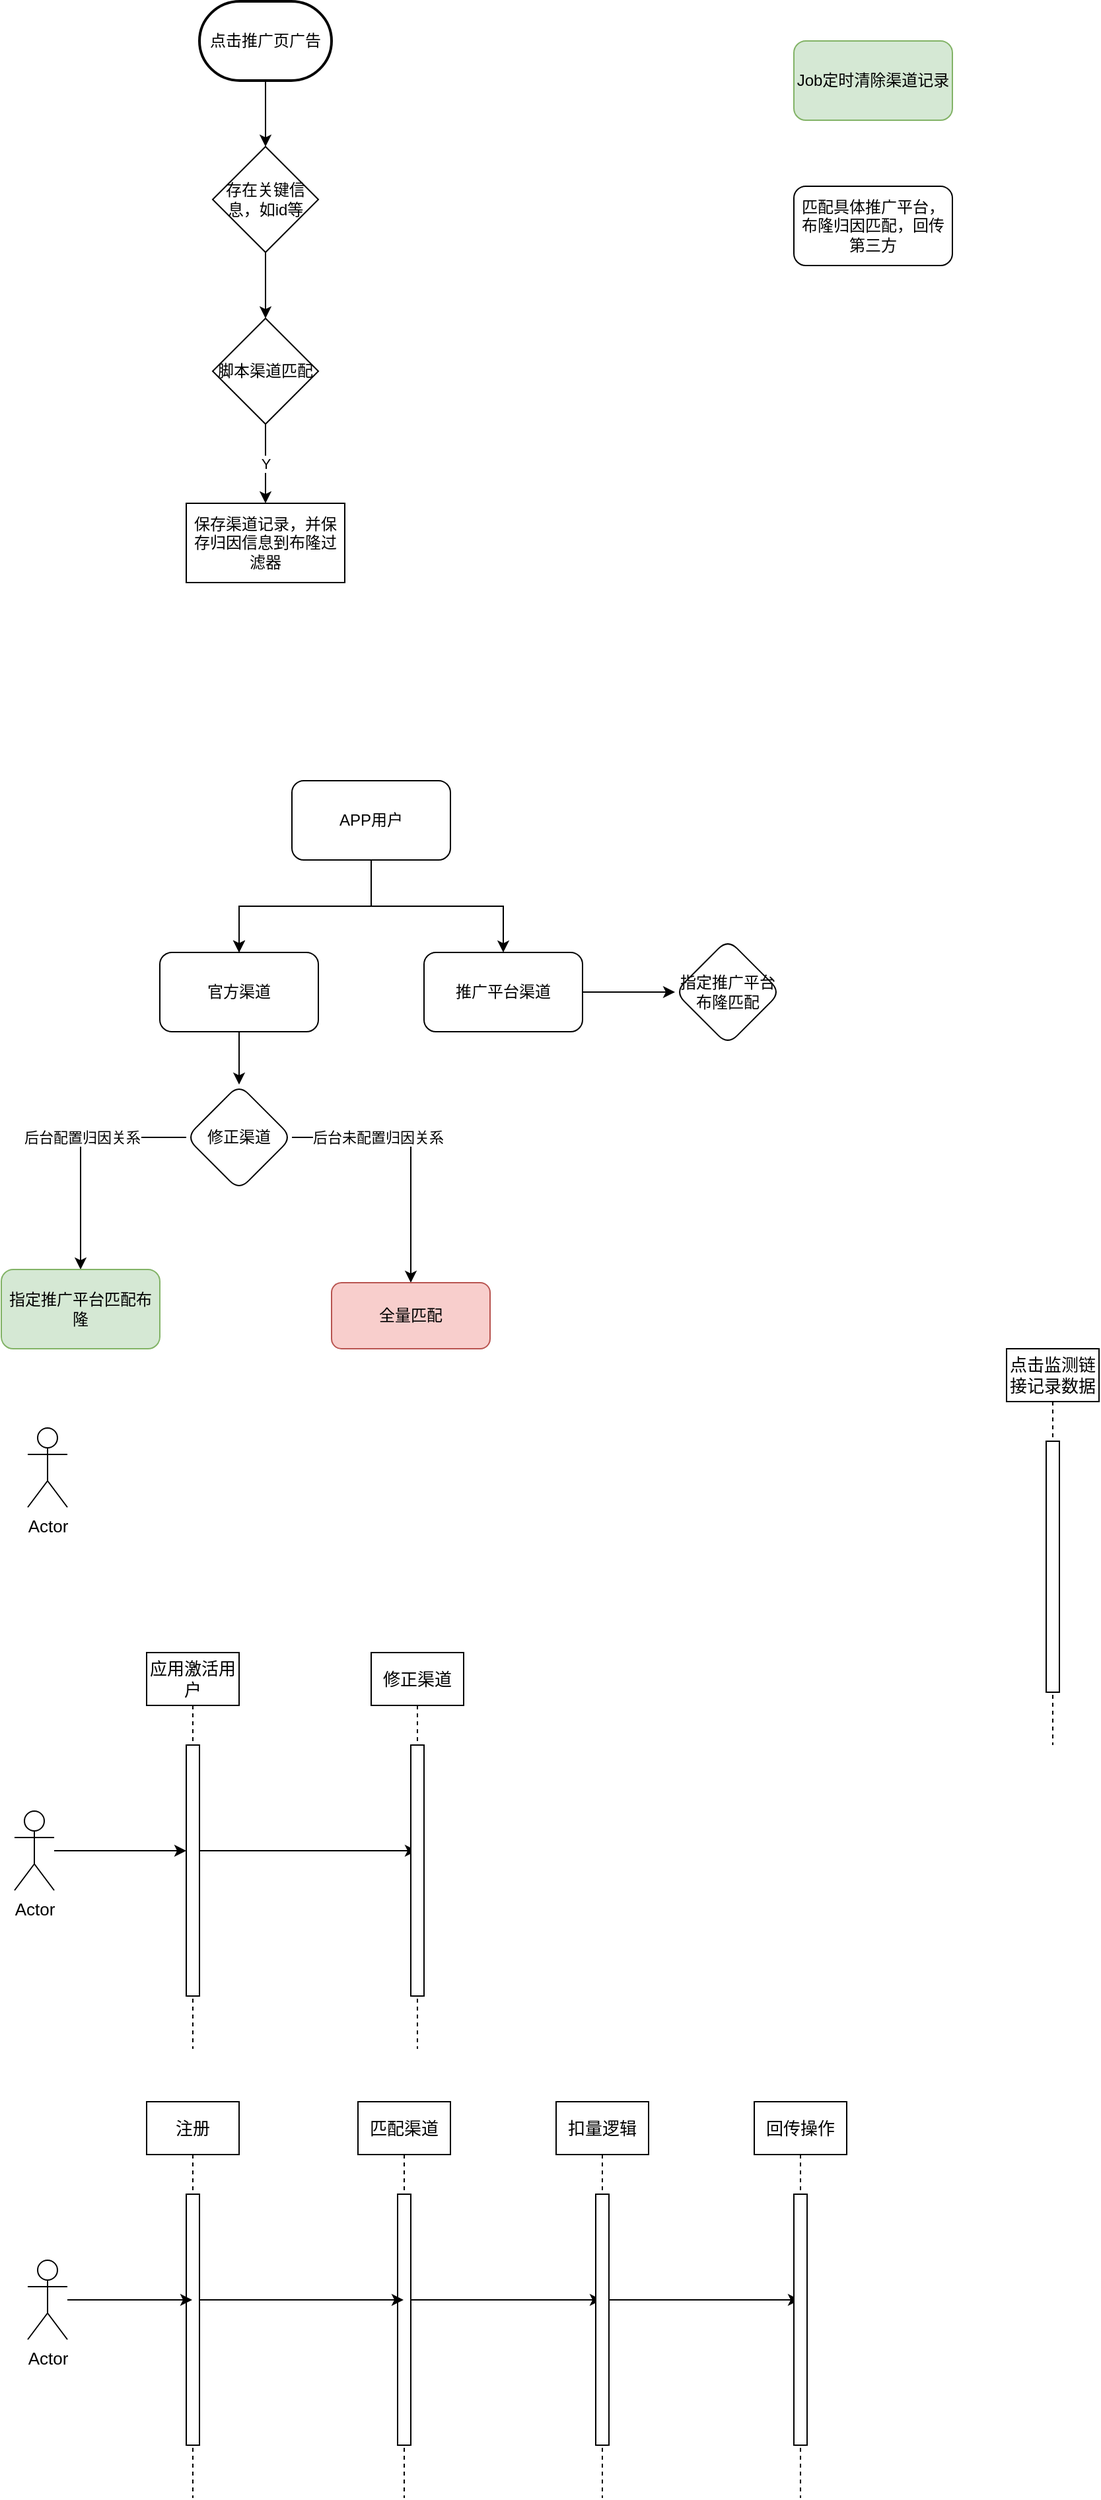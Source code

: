 <mxfile version="21.2.3" type="github">
  <diagram id="C5RBs43oDa-KdzZeNtuy" name="Page-1">
    <mxGraphModel dx="1674" dy="764" grid="1" gridSize="10" guides="1" tooltips="1" connect="1" arrows="1" fold="1" page="1" pageScale="1" pageWidth="827" pageHeight="1169" math="0" shadow="0">
      <root>
        <mxCell id="WIyWlLk6GJQsqaUBKTNV-0" />
        <mxCell id="WIyWlLk6GJQsqaUBKTNV-1" parent="WIyWlLk6GJQsqaUBKTNV-0" />
        <mxCell id="bMcUbnMxHkguOas_Q9mU-5" value="Actor" style="shape=umlActor;verticalLabelPosition=bottom;verticalAlign=top;html=1;fontSize=13;" parent="WIyWlLk6GJQsqaUBKTNV-1" vertex="1">
          <mxGeometry x="60" y="1090" width="30" height="60" as="geometry" />
        </mxCell>
        <mxCell id="bMcUbnMxHkguOas_Q9mU-8" value="点击监测链接记录数据" style="shape=umlLifeline;perimeter=lifelinePerimeter;whiteSpace=wrap;html=1;container=0;dropTarget=0;collapsible=0;recursiveResize=0;outlineConnect=0;portConstraint=eastwest;newEdgeStyle={&quot;edgeStyle&quot;:&quot;elbowEdgeStyle&quot;,&quot;elbow&quot;:&quot;vertical&quot;,&quot;curved&quot;:0,&quot;rounded&quot;:0};fontSize=13;" parent="WIyWlLk6GJQsqaUBKTNV-1" vertex="1">
          <mxGeometry x="801" y="1030" width="70" height="300" as="geometry" />
        </mxCell>
        <mxCell id="bMcUbnMxHkguOas_Q9mU-10" value="" style="html=1;points=[];perimeter=orthogonalPerimeter;outlineConnect=0;targetShapes=umlLifeline;portConstraint=eastwest;newEdgeStyle={&quot;edgeStyle&quot;:&quot;elbowEdgeStyle&quot;,&quot;elbow&quot;:&quot;vertical&quot;,&quot;curved&quot;:0,&quot;rounded&quot;:0};fontSize=13;" parent="bMcUbnMxHkguOas_Q9mU-8" vertex="1">
          <mxGeometry x="30" y="70" width="10" height="190" as="geometry" />
        </mxCell>
        <mxCell id="bMcUbnMxHkguOas_Q9mU-43" value="" style="edgeStyle=orthogonalEdgeStyle;rounded=0;orthogonalLoop=1;jettySize=auto;html=1;fontSize=13;" parent="WIyWlLk6GJQsqaUBKTNV-1" source="bMcUbnMxHkguOas_Q9mU-15" target="bMcUbnMxHkguOas_Q9mU-17" edge="1">
          <mxGeometry relative="1" as="geometry">
            <Array as="points">
              <mxPoint x="150" y="1410" />
              <mxPoint x="150" y="1410" />
            </Array>
          </mxGeometry>
        </mxCell>
        <mxCell id="bMcUbnMxHkguOas_Q9mU-15" value="Actor" style="shape=umlActor;verticalLabelPosition=bottom;verticalAlign=top;html=1;fontSize=13;" parent="WIyWlLk6GJQsqaUBKTNV-1" vertex="1">
          <mxGeometry x="50" y="1380" width="30" height="60" as="geometry" />
        </mxCell>
        <mxCell id="bMcUbnMxHkguOas_Q9mU-22" style="edgeStyle=elbowEdgeStyle;rounded=0;orthogonalLoop=1;jettySize=auto;html=1;elbow=vertical;curved=0;fontSize=13;" parent="WIyWlLk6GJQsqaUBKTNV-1" source="bMcUbnMxHkguOas_Q9mU-16" target="bMcUbnMxHkguOas_Q9mU-18" edge="1">
          <mxGeometry relative="1" as="geometry" />
        </mxCell>
        <mxCell id="bMcUbnMxHkguOas_Q9mU-16" value="应用激活用户" style="shape=umlLifeline;perimeter=lifelinePerimeter;whiteSpace=wrap;html=1;container=0;dropTarget=0;collapsible=0;recursiveResize=0;outlineConnect=0;portConstraint=eastwest;newEdgeStyle={&quot;edgeStyle&quot;:&quot;elbowEdgeStyle&quot;,&quot;elbow&quot;:&quot;vertical&quot;,&quot;curved&quot;:0,&quot;rounded&quot;:0};fontSize=13;" parent="WIyWlLk6GJQsqaUBKTNV-1" vertex="1">
          <mxGeometry x="150" y="1260" width="70" height="300" as="geometry" />
        </mxCell>
        <mxCell id="bMcUbnMxHkguOas_Q9mU-17" value="" style="html=1;points=[];perimeter=orthogonalPerimeter;outlineConnect=0;targetShapes=umlLifeline;portConstraint=eastwest;newEdgeStyle={&quot;edgeStyle&quot;:&quot;elbowEdgeStyle&quot;,&quot;elbow&quot;:&quot;vertical&quot;,&quot;curved&quot;:0,&quot;rounded&quot;:0};fontSize=13;" parent="bMcUbnMxHkguOas_Q9mU-16" vertex="1">
          <mxGeometry x="30" y="70" width="10" height="190" as="geometry" />
        </mxCell>
        <mxCell id="bMcUbnMxHkguOas_Q9mU-18" value="修正渠道" style="shape=umlLifeline;perimeter=lifelinePerimeter;whiteSpace=wrap;html=1;container=0;dropTarget=0;collapsible=0;recursiveResize=0;outlineConnect=0;portConstraint=eastwest;newEdgeStyle={&quot;edgeStyle&quot;:&quot;elbowEdgeStyle&quot;,&quot;elbow&quot;:&quot;vertical&quot;,&quot;curved&quot;:0,&quot;rounded&quot;:0};fontSize=13;" parent="WIyWlLk6GJQsqaUBKTNV-1" vertex="1">
          <mxGeometry x="320" y="1260" width="70" height="300" as="geometry" />
        </mxCell>
        <mxCell id="bMcUbnMxHkguOas_Q9mU-19" value="" style="html=1;points=[];perimeter=orthogonalPerimeter;outlineConnect=0;targetShapes=umlLifeline;portConstraint=eastwest;newEdgeStyle={&quot;edgeStyle&quot;:&quot;elbowEdgeStyle&quot;,&quot;elbow&quot;:&quot;vertical&quot;,&quot;curved&quot;:0,&quot;rounded&quot;:0};fontSize=13;" parent="bMcUbnMxHkguOas_Q9mU-18" vertex="1">
          <mxGeometry x="30" y="70" width="10" height="190" as="geometry" />
        </mxCell>
        <mxCell id="bMcUbnMxHkguOas_Q9mU-30" value="注册" style="shape=umlLifeline;perimeter=lifelinePerimeter;whiteSpace=wrap;html=1;container=0;dropTarget=0;collapsible=0;recursiveResize=0;outlineConnect=0;portConstraint=eastwest;newEdgeStyle={&quot;edgeStyle&quot;:&quot;elbowEdgeStyle&quot;,&quot;elbow&quot;:&quot;vertical&quot;,&quot;curved&quot;:0,&quot;rounded&quot;:0};fontSize=13;" parent="WIyWlLk6GJQsqaUBKTNV-1" vertex="1">
          <mxGeometry x="150" y="1600" width="70" height="300" as="geometry" />
        </mxCell>
        <mxCell id="bMcUbnMxHkguOas_Q9mU-31" value="" style="html=1;points=[];perimeter=orthogonalPerimeter;outlineConnect=0;targetShapes=umlLifeline;portConstraint=eastwest;newEdgeStyle={&quot;edgeStyle&quot;:&quot;elbowEdgeStyle&quot;,&quot;elbow&quot;:&quot;vertical&quot;,&quot;curved&quot;:0,&quot;rounded&quot;:0};fontSize=13;" parent="bMcUbnMxHkguOas_Q9mU-30" vertex="1">
          <mxGeometry x="30" y="70" width="10" height="190" as="geometry" />
        </mxCell>
        <mxCell id="bMcUbnMxHkguOas_Q9mU-32" style="edgeStyle=elbowEdgeStyle;rounded=0;orthogonalLoop=1;jettySize=auto;html=1;elbow=vertical;curved=0;fontSize=13;" parent="WIyWlLk6GJQsqaUBKTNV-1" source="bMcUbnMxHkguOas_Q9mU-33" target="bMcUbnMxHkguOas_Q9mU-36" edge="1">
          <mxGeometry relative="1" as="geometry" />
        </mxCell>
        <mxCell id="bMcUbnMxHkguOas_Q9mU-33" value="匹配渠道" style="shape=umlLifeline;perimeter=lifelinePerimeter;whiteSpace=wrap;html=1;container=0;dropTarget=0;collapsible=0;recursiveResize=0;outlineConnect=0;portConstraint=eastwest;newEdgeStyle={&quot;edgeStyle&quot;:&quot;elbowEdgeStyle&quot;,&quot;elbow&quot;:&quot;vertical&quot;,&quot;curved&quot;:0,&quot;rounded&quot;:0};fontSize=13;" parent="WIyWlLk6GJQsqaUBKTNV-1" vertex="1">
          <mxGeometry x="310" y="1600" width="70" height="300" as="geometry" />
        </mxCell>
        <mxCell id="bMcUbnMxHkguOas_Q9mU-34" value="" style="html=1;points=[];perimeter=orthogonalPerimeter;outlineConnect=0;targetShapes=umlLifeline;portConstraint=eastwest;newEdgeStyle={&quot;edgeStyle&quot;:&quot;elbowEdgeStyle&quot;,&quot;elbow&quot;:&quot;vertical&quot;,&quot;curved&quot;:0,&quot;rounded&quot;:0};fontSize=13;" parent="bMcUbnMxHkguOas_Q9mU-33" vertex="1">
          <mxGeometry x="30" y="70" width="10" height="190" as="geometry" />
        </mxCell>
        <mxCell id="bMcUbnMxHkguOas_Q9mU-35" style="edgeStyle=elbowEdgeStyle;rounded=0;orthogonalLoop=1;jettySize=auto;html=1;elbow=vertical;curved=0;fontSize=13;" parent="WIyWlLk6GJQsqaUBKTNV-1" source="bMcUbnMxHkguOas_Q9mU-31" target="bMcUbnMxHkguOas_Q9mU-33" edge="1">
          <mxGeometry relative="1" as="geometry">
            <Array as="points">
              <mxPoint x="270" y="1750" />
            </Array>
          </mxGeometry>
        </mxCell>
        <mxCell id="bMcUbnMxHkguOas_Q9mU-42" style="edgeStyle=elbowEdgeStyle;rounded=0;orthogonalLoop=1;jettySize=auto;html=1;elbow=vertical;curved=0;fontSize=13;" parent="WIyWlLk6GJQsqaUBKTNV-1" source="bMcUbnMxHkguOas_Q9mU-36" target="bMcUbnMxHkguOas_Q9mU-40" edge="1">
          <mxGeometry relative="1" as="geometry" />
        </mxCell>
        <mxCell id="bMcUbnMxHkguOas_Q9mU-36" value="扣量逻辑" style="shape=umlLifeline;perimeter=lifelinePerimeter;whiteSpace=wrap;html=1;container=0;dropTarget=0;collapsible=0;recursiveResize=0;outlineConnect=0;portConstraint=eastwest;newEdgeStyle={&quot;edgeStyle&quot;:&quot;elbowEdgeStyle&quot;,&quot;elbow&quot;:&quot;vertical&quot;,&quot;curved&quot;:0,&quot;rounded&quot;:0};fontSize=13;" parent="WIyWlLk6GJQsqaUBKTNV-1" vertex="1">
          <mxGeometry x="460" y="1600" width="70" height="300" as="geometry" />
        </mxCell>
        <mxCell id="bMcUbnMxHkguOas_Q9mU-37" value="" style="html=1;points=[];perimeter=orthogonalPerimeter;outlineConnect=0;targetShapes=umlLifeline;portConstraint=eastwest;newEdgeStyle={&quot;edgeStyle&quot;:&quot;elbowEdgeStyle&quot;,&quot;elbow&quot;:&quot;vertical&quot;,&quot;curved&quot;:0,&quot;rounded&quot;:0};fontSize=13;" parent="bMcUbnMxHkguOas_Q9mU-36" vertex="1">
          <mxGeometry x="30" y="70" width="10" height="190" as="geometry" />
        </mxCell>
        <mxCell id="bMcUbnMxHkguOas_Q9mU-39" style="edgeStyle=orthogonalEdgeStyle;rounded=0;orthogonalLoop=1;jettySize=auto;html=1;fontSize=13;" parent="WIyWlLk6GJQsqaUBKTNV-1" source="bMcUbnMxHkguOas_Q9mU-38" target="bMcUbnMxHkguOas_Q9mU-30" edge="1">
          <mxGeometry relative="1" as="geometry" />
        </mxCell>
        <mxCell id="bMcUbnMxHkguOas_Q9mU-38" value="Actor" style="shape=umlActor;verticalLabelPosition=bottom;verticalAlign=top;html=1;fontSize=13;" parent="WIyWlLk6GJQsqaUBKTNV-1" vertex="1">
          <mxGeometry x="60" y="1720" width="30" height="60" as="geometry" />
        </mxCell>
        <mxCell id="bMcUbnMxHkguOas_Q9mU-40" value="回传操作" style="shape=umlLifeline;perimeter=lifelinePerimeter;whiteSpace=wrap;html=1;container=0;dropTarget=0;collapsible=0;recursiveResize=0;outlineConnect=0;portConstraint=eastwest;newEdgeStyle={&quot;edgeStyle&quot;:&quot;elbowEdgeStyle&quot;,&quot;elbow&quot;:&quot;vertical&quot;,&quot;curved&quot;:0,&quot;rounded&quot;:0};fontSize=13;" parent="WIyWlLk6GJQsqaUBKTNV-1" vertex="1">
          <mxGeometry x="610" y="1600" width="70" height="300" as="geometry" />
        </mxCell>
        <mxCell id="bMcUbnMxHkguOas_Q9mU-41" value="" style="html=1;points=[];perimeter=orthogonalPerimeter;outlineConnect=0;targetShapes=umlLifeline;portConstraint=eastwest;newEdgeStyle={&quot;edgeStyle&quot;:&quot;elbowEdgeStyle&quot;,&quot;elbow&quot;:&quot;vertical&quot;,&quot;curved&quot;:0,&quot;rounded&quot;:0};fontSize=13;" parent="bMcUbnMxHkguOas_Q9mU-40" vertex="1">
          <mxGeometry x="30" y="70" width="10" height="190" as="geometry" />
        </mxCell>
        <mxCell id="4QKDmdhK9SBUTv6NPaYf-16" value="" style="edgeStyle=orthogonalEdgeStyle;rounded=0;orthogonalLoop=1;jettySize=auto;html=1;" parent="WIyWlLk6GJQsqaUBKTNV-1" source="LsA4C3_EpaB0UkdEDKsb-0" target="4QKDmdhK9SBUTv6NPaYf-15" edge="1">
          <mxGeometry relative="1" as="geometry" />
        </mxCell>
        <mxCell id="LsA4C3_EpaB0UkdEDKsb-0" value="存在关键信息，如id等" style="rhombus;whiteSpace=wrap;html=1;" parent="WIyWlLk6GJQsqaUBKTNV-1" vertex="1">
          <mxGeometry x="200" y="120" width="80" height="80" as="geometry" />
        </mxCell>
        <mxCell id="LsA4C3_EpaB0UkdEDKsb-6" value="Job定时清除渠道记录" style="whiteSpace=wrap;html=1;rounded=1;fillColor=#d5e8d4;strokeColor=#82b366;" parent="WIyWlLk6GJQsqaUBKTNV-1" vertex="1">
          <mxGeometry x="640" y="40" width="120" height="60" as="geometry" />
        </mxCell>
        <mxCell id="LsA4C3_EpaB0UkdEDKsb-13" value="匹配具体推广平台，布隆归因匹配，回传第三方" style="whiteSpace=wrap;html=1;rounded=1;" parent="WIyWlLk6GJQsqaUBKTNV-1" vertex="1">
          <mxGeometry x="640" y="150" width="120" height="60" as="geometry" />
        </mxCell>
        <mxCell id="LsA4C3_EpaB0UkdEDKsb-26" value="" style="edgeStyle=orthogonalEdgeStyle;rounded=0;orthogonalLoop=1;jettySize=auto;html=1;" parent="WIyWlLk6GJQsqaUBKTNV-1" source="LsA4C3_EpaB0UkdEDKsb-15" target="LsA4C3_EpaB0UkdEDKsb-25" edge="1">
          <mxGeometry relative="1" as="geometry" />
        </mxCell>
        <mxCell id="LsA4C3_EpaB0UkdEDKsb-34" value="" style="edgeStyle=orthogonalEdgeStyle;rounded=0;orthogonalLoop=1;jettySize=auto;html=1;" parent="WIyWlLk6GJQsqaUBKTNV-1" source="LsA4C3_EpaB0UkdEDKsb-15" target="LsA4C3_EpaB0UkdEDKsb-25" edge="1">
          <mxGeometry relative="1" as="geometry" />
        </mxCell>
        <mxCell id="LsA4C3_EpaB0UkdEDKsb-37" value="" style="edgeStyle=orthogonalEdgeStyle;rounded=0;orthogonalLoop=1;jettySize=auto;html=1;" parent="WIyWlLk6GJQsqaUBKTNV-1" source="LsA4C3_EpaB0UkdEDKsb-15" target="LsA4C3_EpaB0UkdEDKsb-36" edge="1">
          <mxGeometry relative="1" as="geometry" />
        </mxCell>
        <mxCell id="LsA4C3_EpaB0UkdEDKsb-15" value="APP用户" style="rounded=1;whiteSpace=wrap;html=1;" parent="WIyWlLk6GJQsqaUBKTNV-1" vertex="1">
          <mxGeometry x="260" y="600" width="120" height="60" as="geometry" />
        </mxCell>
        <mxCell id="LsA4C3_EpaB0UkdEDKsb-21" value="" style="edgeStyle=orthogonalEdgeStyle;rounded=0;orthogonalLoop=1;jettySize=auto;html=1;exitX=0.5;exitY=1;exitDx=0;exitDy=0;" parent="WIyWlLk6GJQsqaUBKTNV-1" source="LsA4C3_EpaB0UkdEDKsb-25" target="LsA4C3_EpaB0UkdEDKsb-20" edge="1">
          <mxGeometry relative="1" as="geometry">
            <mxPoint x="230" y="830" as="sourcePoint" />
          </mxGeometry>
        </mxCell>
        <mxCell id="LsA4C3_EpaB0UkdEDKsb-29" value="后台配置归因关系" style="edgeStyle=orthogonalEdgeStyle;rounded=0;orthogonalLoop=1;jettySize=auto;html=1;" parent="WIyWlLk6GJQsqaUBKTNV-1" source="LsA4C3_EpaB0UkdEDKsb-20" target="LsA4C3_EpaB0UkdEDKsb-22" edge="1">
          <mxGeometry x="-0.125" relative="1" as="geometry">
            <mxPoint as="offset" />
          </mxGeometry>
        </mxCell>
        <mxCell id="LsA4C3_EpaB0UkdEDKsb-32" value="" style="edgeStyle=orthogonalEdgeStyle;rounded=0;orthogonalLoop=1;jettySize=auto;html=1;" parent="WIyWlLk6GJQsqaUBKTNV-1" source="LsA4C3_EpaB0UkdEDKsb-20" target="LsA4C3_EpaB0UkdEDKsb-31" edge="1">
          <mxGeometry relative="1" as="geometry">
            <Array as="points">
              <mxPoint x="350" y="870" />
            </Array>
          </mxGeometry>
        </mxCell>
        <mxCell id="LsA4C3_EpaB0UkdEDKsb-33" value="后台未配置归因关系" style="edgeLabel;html=1;align=center;verticalAlign=middle;resizable=0;points=[];" parent="LsA4C3_EpaB0UkdEDKsb-32" vertex="1" connectable="0">
          <mxGeometry x="-0.35" relative="1" as="geometry">
            <mxPoint as="offset" />
          </mxGeometry>
        </mxCell>
        <mxCell id="LsA4C3_EpaB0UkdEDKsb-20" value="修正渠道" style="rhombus;whiteSpace=wrap;html=1;rounded=1;" parent="WIyWlLk6GJQsqaUBKTNV-1" vertex="1">
          <mxGeometry x="180" y="830" width="80" height="80" as="geometry" />
        </mxCell>
        <mxCell id="LsA4C3_EpaB0UkdEDKsb-22" value="指定推广平台匹配布隆" style="whiteSpace=wrap;html=1;rounded=1;fillColor=#d5e8d4;strokeColor=#82b366;" parent="WIyWlLk6GJQsqaUBKTNV-1" vertex="1">
          <mxGeometry x="40" y="970" width="120" height="60" as="geometry" />
        </mxCell>
        <mxCell id="LsA4C3_EpaB0UkdEDKsb-25" value="官方渠道" style="rounded=1;whiteSpace=wrap;html=1;" parent="WIyWlLk6GJQsqaUBKTNV-1" vertex="1">
          <mxGeometry x="160" y="730" width="120" height="60" as="geometry" />
        </mxCell>
        <mxCell id="LsA4C3_EpaB0UkdEDKsb-31" value="全量匹配" style="whiteSpace=wrap;html=1;rounded=1;fillColor=#f8cecc;strokeColor=#b85450;" parent="WIyWlLk6GJQsqaUBKTNV-1" vertex="1">
          <mxGeometry x="290" y="980" width="120" height="50" as="geometry" />
        </mxCell>
        <mxCell id="LsA4C3_EpaB0UkdEDKsb-39" value="" style="edgeStyle=orthogonalEdgeStyle;rounded=0;orthogonalLoop=1;jettySize=auto;html=1;" parent="WIyWlLk6GJQsqaUBKTNV-1" source="LsA4C3_EpaB0UkdEDKsb-36" target="LsA4C3_EpaB0UkdEDKsb-38" edge="1">
          <mxGeometry relative="1" as="geometry" />
        </mxCell>
        <mxCell id="LsA4C3_EpaB0UkdEDKsb-36" value="推广平台渠道" style="whiteSpace=wrap;html=1;rounded=1;" parent="WIyWlLk6GJQsqaUBKTNV-1" vertex="1">
          <mxGeometry x="360" y="730" width="120" height="60" as="geometry" />
        </mxCell>
        <mxCell id="LsA4C3_EpaB0UkdEDKsb-38" value="指定推广平台布隆匹配" style="rhombus;whiteSpace=wrap;html=1;rounded=1;" parent="WIyWlLk6GJQsqaUBKTNV-1" vertex="1">
          <mxGeometry x="550" y="720" width="80" height="80" as="geometry" />
        </mxCell>
        <mxCell id="4QKDmdhK9SBUTv6NPaYf-10" style="edgeStyle=orthogonalEdgeStyle;rounded=0;orthogonalLoop=1;jettySize=auto;html=1;entryX=0.5;entryY=0;entryDx=0;entryDy=0;" parent="WIyWlLk6GJQsqaUBKTNV-1" source="AGhLPczxl6bGRzA4AMZ3-1" target="LsA4C3_EpaB0UkdEDKsb-0" edge="1">
          <mxGeometry relative="1" as="geometry">
            <mxPoint x="240" y="90" as="sourcePoint" />
          </mxGeometry>
        </mxCell>
        <mxCell id="4QKDmdhK9SBUTv6NPaYf-14" value="Y" style="edgeStyle=orthogonalEdgeStyle;rounded=0;orthogonalLoop=1;jettySize=auto;html=1;exitX=0.5;exitY=1;exitDx=0;exitDy=0;" parent="WIyWlLk6GJQsqaUBKTNV-1" target="4QKDmdhK9SBUTv6NPaYf-13" edge="1" source="4QKDmdhK9SBUTv6NPaYf-15">
          <mxGeometry relative="1" as="geometry">
            <mxPoint x="240" y="370" as="sourcePoint" />
          </mxGeometry>
        </mxCell>
        <mxCell id="4QKDmdhK9SBUTv6NPaYf-13" value="保存渠道记录，并保存归因信息到布隆过滤器" style="whiteSpace=wrap;html=1;" parent="WIyWlLk6GJQsqaUBKTNV-1" vertex="1">
          <mxGeometry x="180" y="390" width="120" height="60" as="geometry" />
        </mxCell>
        <mxCell id="4QKDmdhK9SBUTv6NPaYf-15" value="脚本渠道匹配" style="rhombus;whiteSpace=wrap;html=1;" parent="WIyWlLk6GJQsqaUBKTNV-1" vertex="1">
          <mxGeometry x="200" y="250" width="80" height="80" as="geometry" />
        </mxCell>
        <mxCell id="AGhLPczxl6bGRzA4AMZ3-1" value="点击推广页广告" style="strokeWidth=2;html=1;shape=mxgraph.flowchart.terminator;whiteSpace=wrap;" vertex="1" parent="WIyWlLk6GJQsqaUBKTNV-1">
          <mxGeometry x="190" y="10" width="100" height="60" as="geometry" />
        </mxCell>
      </root>
    </mxGraphModel>
  </diagram>
</mxfile>
